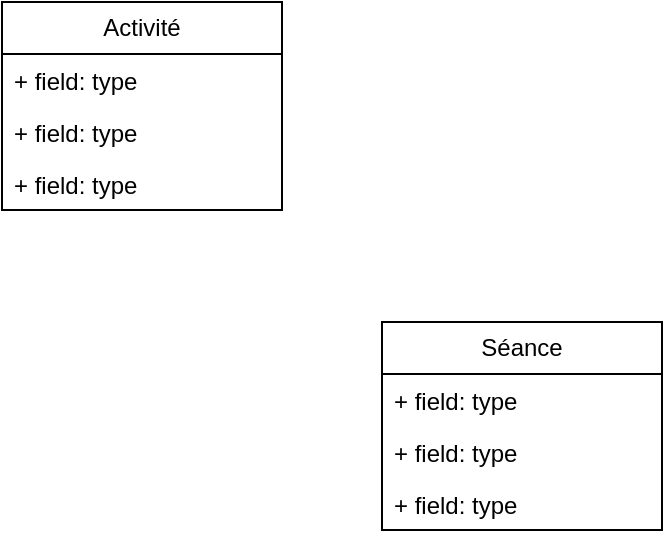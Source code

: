 <mxfile version="24.8.3">
  <diagram name="Page-1" id="COUgB_-Vp2gjRW4EMAU4">
    <mxGraphModel dx="819" dy="441" grid="1" gridSize="10" guides="1" tooltips="1" connect="1" arrows="1" fold="1" page="1" pageScale="1" pageWidth="827" pageHeight="1169" math="0" shadow="0">
      <root>
        <mxCell id="0" />
        <mxCell id="1" parent="0" />
        <mxCell id="TpKRsoXYZhHsRuoCiPgL-1" value="Activité" style="swimlane;fontStyle=0;childLayout=stackLayout;horizontal=1;startSize=26;fillColor=none;horizontalStack=0;resizeParent=1;resizeParentMax=0;resizeLast=0;collapsible=1;marginBottom=0;whiteSpace=wrap;html=1;" vertex="1" parent="1">
          <mxGeometry x="90" y="370" width="140" height="104" as="geometry" />
        </mxCell>
        <mxCell id="TpKRsoXYZhHsRuoCiPgL-2" value="+ field: type" style="text;strokeColor=none;fillColor=none;align=left;verticalAlign=top;spacingLeft=4;spacingRight=4;overflow=hidden;rotatable=0;points=[[0,0.5],[1,0.5]];portConstraint=eastwest;whiteSpace=wrap;html=1;" vertex="1" parent="TpKRsoXYZhHsRuoCiPgL-1">
          <mxGeometry y="26" width="140" height="26" as="geometry" />
        </mxCell>
        <mxCell id="TpKRsoXYZhHsRuoCiPgL-3" value="+ field: type" style="text;strokeColor=none;fillColor=none;align=left;verticalAlign=top;spacingLeft=4;spacingRight=4;overflow=hidden;rotatable=0;points=[[0,0.5],[1,0.5]];portConstraint=eastwest;whiteSpace=wrap;html=1;" vertex="1" parent="TpKRsoXYZhHsRuoCiPgL-1">
          <mxGeometry y="52" width="140" height="26" as="geometry" />
        </mxCell>
        <mxCell id="TpKRsoXYZhHsRuoCiPgL-4" value="+ field: type" style="text;strokeColor=none;fillColor=none;align=left;verticalAlign=top;spacingLeft=4;spacingRight=4;overflow=hidden;rotatable=0;points=[[0,0.5],[1,0.5]];portConstraint=eastwest;whiteSpace=wrap;html=1;" vertex="1" parent="TpKRsoXYZhHsRuoCiPgL-1">
          <mxGeometry y="78" width="140" height="26" as="geometry" />
        </mxCell>
        <mxCell id="TpKRsoXYZhHsRuoCiPgL-5" value="Séance" style="swimlane;fontStyle=0;childLayout=stackLayout;horizontal=1;startSize=26;fillColor=none;horizontalStack=0;resizeParent=1;resizeParentMax=0;resizeLast=0;collapsible=1;marginBottom=0;whiteSpace=wrap;html=1;" vertex="1" parent="1">
          <mxGeometry x="280" y="530" width="140" height="104" as="geometry" />
        </mxCell>
        <mxCell id="TpKRsoXYZhHsRuoCiPgL-6" value="+ field: type" style="text;strokeColor=none;fillColor=none;align=left;verticalAlign=top;spacingLeft=4;spacingRight=4;overflow=hidden;rotatable=0;points=[[0,0.5],[1,0.5]];portConstraint=eastwest;whiteSpace=wrap;html=1;" vertex="1" parent="TpKRsoXYZhHsRuoCiPgL-5">
          <mxGeometry y="26" width="140" height="26" as="geometry" />
        </mxCell>
        <mxCell id="TpKRsoXYZhHsRuoCiPgL-7" value="+ field: type" style="text;strokeColor=none;fillColor=none;align=left;verticalAlign=top;spacingLeft=4;spacingRight=4;overflow=hidden;rotatable=0;points=[[0,0.5],[1,0.5]];portConstraint=eastwest;whiteSpace=wrap;html=1;" vertex="1" parent="TpKRsoXYZhHsRuoCiPgL-5">
          <mxGeometry y="52" width="140" height="26" as="geometry" />
        </mxCell>
        <mxCell id="TpKRsoXYZhHsRuoCiPgL-8" value="+ field: type" style="text;strokeColor=none;fillColor=none;align=left;verticalAlign=top;spacingLeft=4;spacingRight=4;overflow=hidden;rotatable=0;points=[[0,0.5],[1,0.5]];portConstraint=eastwest;whiteSpace=wrap;html=1;" vertex="1" parent="TpKRsoXYZhHsRuoCiPgL-5">
          <mxGeometry y="78" width="140" height="26" as="geometry" />
        </mxCell>
      </root>
    </mxGraphModel>
  </diagram>
</mxfile>
